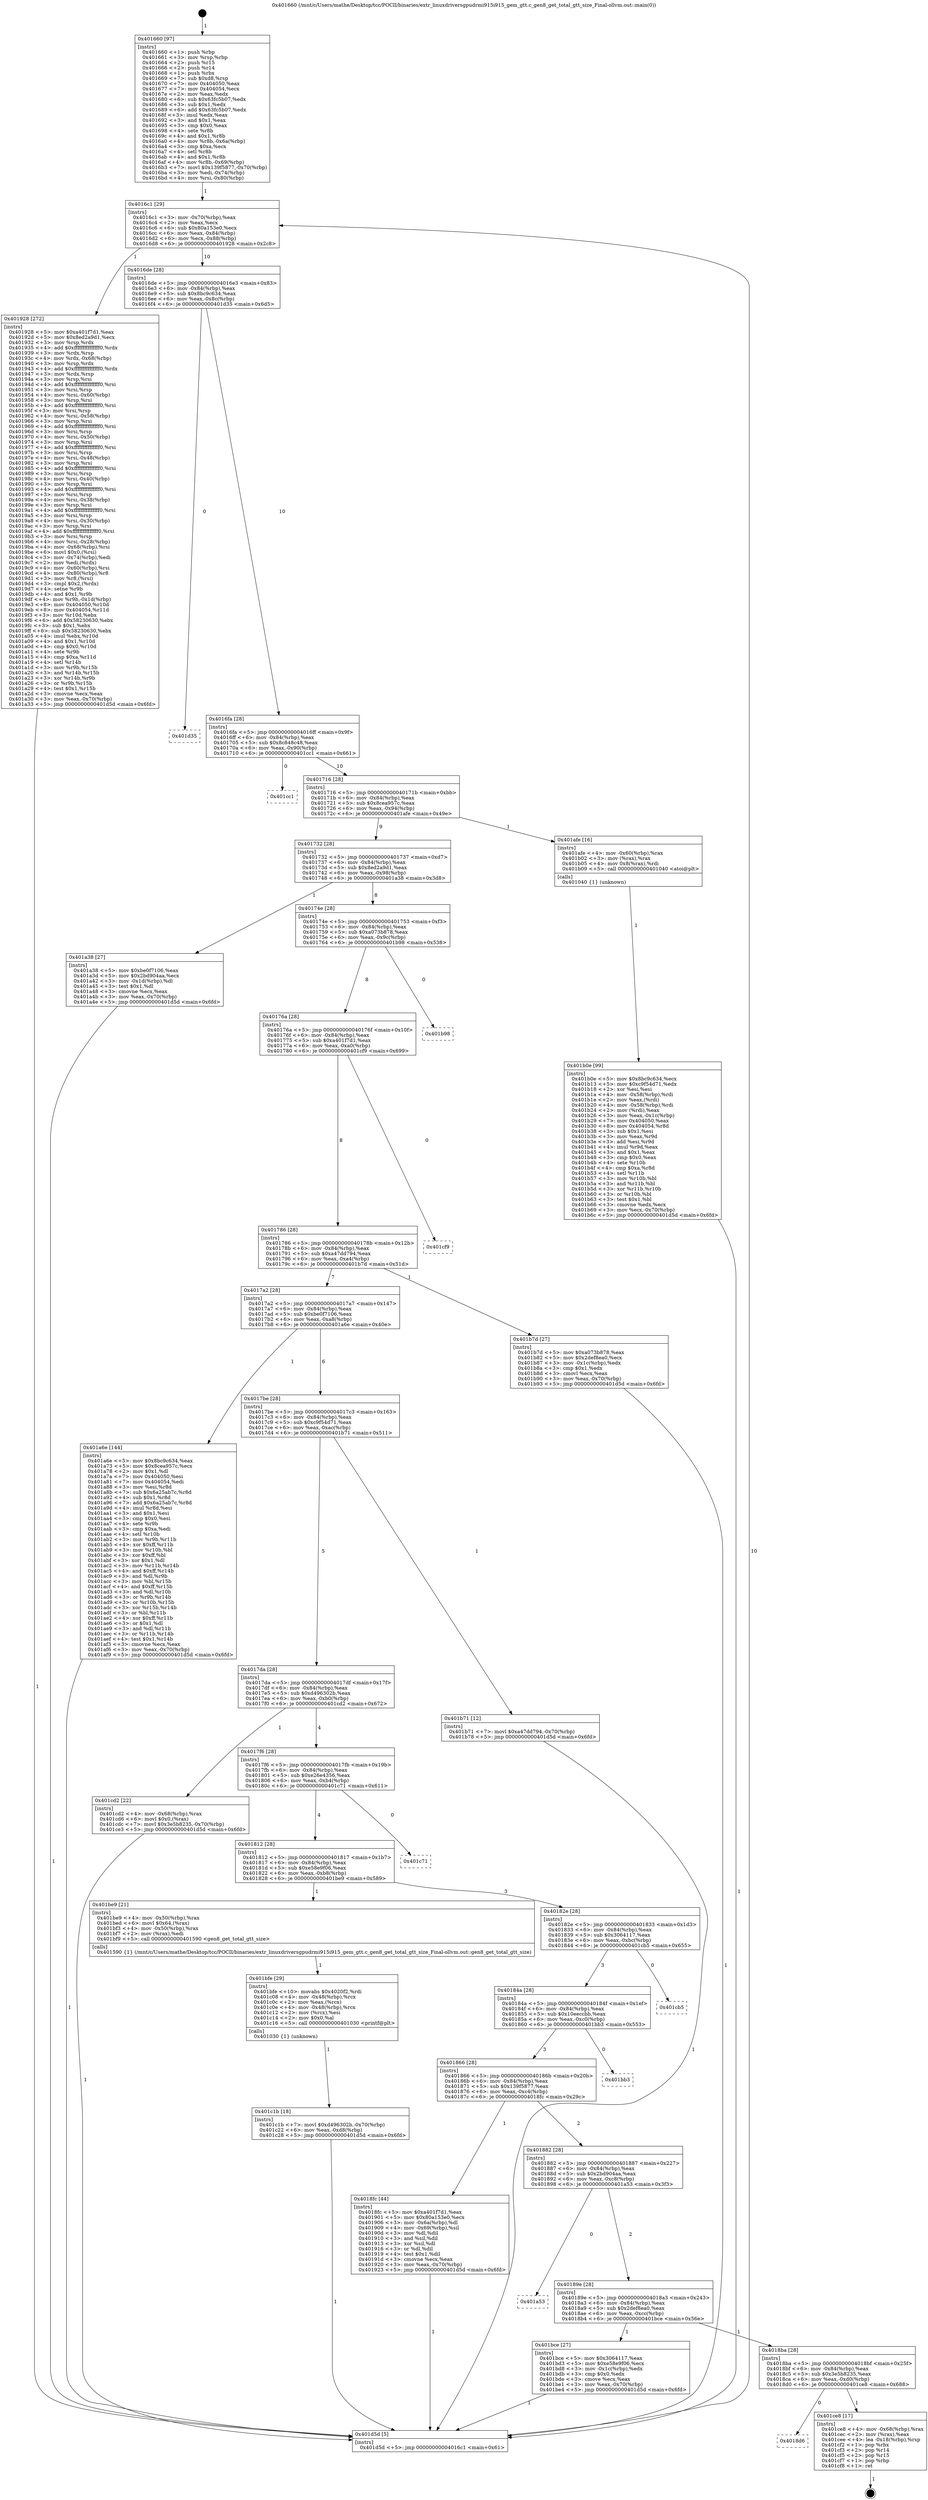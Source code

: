 digraph "0x401660" {
  label = "0x401660 (/mnt/c/Users/mathe/Desktop/tcc/POCII/binaries/extr_linuxdriversgpudrmi915i915_gem_gtt.c_gen8_get_total_gtt_size_Final-ollvm.out::main(0))"
  labelloc = "t"
  node[shape=record]

  Entry [label="",width=0.3,height=0.3,shape=circle,fillcolor=black,style=filled]
  "0x4016c1" [label="{
     0x4016c1 [29]\l
     | [instrs]\l
     &nbsp;&nbsp;0x4016c1 \<+3\>: mov -0x70(%rbp),%eax\l
     &nbsp;&nbsp;0x4016c4 \<+2\>: mov %eax,%ecx\l
     &nbsp;&nbsp;0x4016c6 \<+6\>: sub $0x80a153e0,%ecx\l
     &nbsp;&nbsp;0x4016cc \<+6\>: mov %eax,-0x84(%rbp)\l
     &nbsp;&nbsp;0x4016d2 \<+6\>: mov %ecx,-0x88(%rbp)\l
     &nbsp;&nbsp;0x4016d8 \<+6\>: je 0000000000401928 \<main+0x2c8\>\l
  }"]
  "0x401928" [label="{
     0x401928 [272]\l
     | [instrs]\l
     &nbsp;&nbsp;0x401928 \<+5\>: mov $0xa401f7d1,%eax\l
     &nbsp;&nbsp;0x40192d \<+5\>: mov $0x8ed2a9d1,%ecx\l
     &nbsp;&nbsp;0x401932 \<+3\>: mov %rsp,%rdx\l
     &nbsp;&nbsp;0x401935 \<+4\>: add $0xfffffffffffffff0,%rdx\l
     &nbsp;&nbsp;0x401939 \<+3\>: mov %rdx,%rsp\l
     &nbsp;&nbsp;0x40193c \<+4\>: mov %rdx,-0x68(%rbp)\l
     &nbsp;&nbsp;0x401940 \<+3\>: mov %rsp,%rdx\l
     &nbsp;&nbsp;0x401943 \<+4\>: add $0xfffffffffffffff0,%rdx\l
     &nbsp;&nbsp;0x401947 \<+3\>: mov %rdx,%rsp\l
     &nbsp;&nbsp;0x40194a \<+3\>: mov %rsp,%rsi\l
     &nbsp;&nbsp;0x40194d \<+4\>: add $0xfffffffffffffff0,%rsi\l
     &nbsp;&nbsp;0x401951 \<+3\>: mov %rsi,%rsp\l
     &nbsp;&nbsp;0x401954 \<+4\>: mov %rsi,-0x60(%rbp)\l
     &nbsp;&nbsp;0x401958 \<+3\>: mov %rsp,%rsi\l
     &nbsp;&nbsp;0x40195b \<+4\>: add $0xfffffffffffffff0,%rsi\l
     &nbsp;&nbsp;0x40195f \<+3\>: mov %rsi,%rsp\l
     &nbsp;&nbsp;0x401962 \<+4\>: mov %rsi,-0x58(%rbp)\l
     &nbsp;&nbsp;0x401966 \<+3\>: mov %rsp,%rsi\l
     &nbsp;&nbsp;0x401969 \<+4\>: add $0xfffffffffffffff0,%rsi\l
     &nbsp;&nbsp;0x40196d \<+3\>: mov %rsi,%rsp\l
     &nbsp;&nbsp;0x401970 \<+4\>: mov %rsi,-0x50(%rbp)\l
     &nbsp;&nbsp;0x401974 \<+3\>: mov %rsp,%rsi\l
     &nbsp;&nbsp;0x401977 \<+4\>: add $0xfffffffffffffff0,%rsi\l
     &nbsp;&nbsp;0x40197b \<+3\>: mov %rsi,%rsp\l
     &nbsp;&nbsp;0x40197e \<+4\>: mov %rsi,-0x48(%rbp)\l
     &nbsp;&nbsp;0x401982 \<+3\>: mov %rsp,%rsi\l
     &nbsp;&nbsp;0x401985 \<+4\>: add $0xfffffffffffffff0,%rsi\l
     &nbsp;&nbsp;0x401989 \<+3\>: mov %rsi,%rsp\l
     &nbsp;&nbsp;0x40198c \<+4\>: mov %rsi,-0x40(%rbp)\l
     &nbsp;&nbsp;0x401990 \<+3\>: mov %rsp,%rsi\l
     &nbsp;&nbsp;0x401993 \<+4\>: add $0xfffffffffffffff0,%rsi\l
     &nbsp;&nbsp;0x401997 \<+3\>: mov %rsi,%rsp\l
     &nbsp;&nbsp;0x40199a \<+4\>: mov %rsi,-0x38(%rbp)\l
     &nbsp;&nbsp;0x40199e \<+3\>: mov %rsp,%rsi\l
     &nbsp;&nbsp;0x4019a1 \<+4\>: add $0xfffffffffffffff0,%rsi\l
     &nbsp;&nbsp;0x4019a5 \<+3\>: mov %rsi,%rsp\l
     &nbsp;&nbsp;0x4019a8 \<+4\>: mov %rsi,-0x30(%rbp)\l
     &nbsp;&nbsp;0x4019ac \<+3\>: mov %rsp,%rsi\l
     &nbsp;&nbsp;0x4019af \<+4\>: add $0xfffffffffffffff0,%rsi\l
     &nbsp;&nbsp;0x4019b3 \<+3\>: mov %rsi,%rsp\l
     &nbsp;&nbsp;0x4019b6 \<+4\>: mov %rsi,-0x28(%rbp)\l
     &nbsp;&nbsp;0x4019ba \<+4\>: mov -0x68(%rbp),%rsi\l
     &nbsp;&nbsp;0x4019be \<+6\>: movl $0x0,(%rsi)\l
     &nbsp;&nbsp;0x4019c4 \<+3\>: mov -0x74(%rbp),%edi\l
     &nbsp;&nbsp;0x4019c7 \<+2\>: mov %edi,(%rdx)\l
     &nbsp;&nbsp;0x4019c9 \<+4\>: mov -0x60(%rbp),%rsi\l
     &nbsp;&nbsp;0x4019cd \<+4\>: mov -0x80(%rbp),%r8\l
     &nbsp;&nbsp;0x4019d1 \<+3\>: mov %r8,(%rsi)\l
     &nbsp;&nbsp;0x4019d4 \<+3\>: cmpl $0x2,(%rdx)\l
     &nbsp;&nbsp;0x4019d7 \<+4\>: setne %r9b\l
     &nbsp;&nbsp;0x4019db \<+4\>: and $0x1,%r9b\l
     &nbsp;&nbsp;0x4019df \<+4\>: mov %r9b,-0x1d(%rbp)\l
     &nbsp;&nbsp;0x4019e3 \<+8\>: mov 0x404050,%r10d\l
     &nbsp;&nbsp;0x4019eb \<+8\>: mov 0x404054,%r11d\l
     &nbsp;&nbsp;0x4019f3 \<+3\>: mov %r10d,%ebx\l
     &nbsp;&nbsp;0x4019f6 \<+6\>: add $0x58230630,%ebx\l
     &nbsp;&nbsp;0x4019fc \<+3\>: sub $0x1,%ebx\l
     &nbsp;&nbsp;0x4019ff \<+6\>: sub $0x58230630,%ebx\l
     &nbsp;&nbsp;0x401a05 \<+4\>: imul %ebx,%r10d\l
     &nbsp;&nbsp;0x401a09 \<+4\>: and $0x1,%r10d\l
     &nbsp;&nbsp;0x401a0d \<+4\>: cmp $0x0,%r10d\l
     &nbsp;&nbsp;0x401a11 \<+4\>: sete %r9b\l
     &nbsp;&nbsp;0x401a15 \<+4\>: cmp $0xa,%r11d\l
     &nbsp;&nbsp;0x401a19 \<+4\>: setl %r14b\l
     &nbsp;&nbsp;0x401a1d \<+3\>: mov %r9b,%r15b\l
     &nbsp;&nbsp;0x401a20 \<+3\>: and %r14b,%r15b\l
     &nbsp;&nbsp;0x401a23 \<+3\>: xor %r14b,%r9b\l
     &nbsp;&nbsp;0x401a26 \<+3\>: or %r9b,%r15b\l
     &nbsp;&nbsp;0x401a29 \<+4\>: test $0x1,%r15b\l
     &nbsp;&nbsp;0x401a2d \<+3\>: cmovne %ecx,%eax\l
     &nbsp;&nbsp;0x401a30 \<+3\>: mov %eax,-0x70(%rbp)\l
     &nbsp;&nbsp;0x401a33 \<+5\>: jmp 0000000000401d5d \<main+0x6fd\>\l
  }"]
  "0x4016de" [label="{
     0x4016de [28]\l
     | [instrs]\l
     &nbsp;&nbsp;0x4016de \<+5\>: jmp 00000000004016e3 \<main+0x83\>\l
     &nbsp;&nbsp;0x4016e3 \<+6\>: mov -0x84(%rbp),%eax\l
     &nbsp;&nbsp;0x4016e9 \<+5\>: sub $0x8bc9c634,%eax\l
     &nbsp;&nbsp;0x4016ee \<+6\>: mov %eax,-0x8c(%rbp)\l
     &nbsp;&nbsp;0x4016f4 \<+6\>: je 0000000000401d35 \<main+0x6d5\>\l
  }"]
  Exit [label="",width=0.3,height=0.3,shape=circle,fillcolor=black,style=filled,peripheries=2]
  "0x401d35" [label="{
     0x401d35\l
  }", style=dashed]
  "0x4016fa" [label="{
     0x4016fa [28]\l
     | [instrs]\l
     &nbsp;&nbsp;0x4016fa \<+5\>: jmp 00000000004016ff \<main+0x9f\>\l
     &nbsp;&nbsp;0x4016ff \<+6\>: mov -0x84(%rbp),%eax\l
     &nbsp;&nbsp;0x401705 \<+5\>: sub $0x8c848c48,%eax\l
     &nbsp;&nbsp;0x40170a \<+6\>: mov %eax,-0x90(%rbp)\l
     &nbsp;&nbsp;0x401710 \<+6\>: je 0000000000401cc1 \<main+0x661\>\l
  }"]
  "0x4018d6" [label="{
     0x4018d6\l
  }", style=dashed]
  "0x401cc1" [label="{
     0x401cc1\l
  }", style=dashed]
  "0x401716" [label="{
     0x401716 [28]\l
     | [instrs]\l
     &nbsp;&nbsp;0x401716 \<+5\>: jmp 000000000040171b \<main+0xbb\>\l
     &nbsp;&nbsp;0x40171b \<+6\>: mov -0x84(%rbp),%eax\l
     &nbsp;&nbsp;0x401721 \<+5\>: sub $0x8cea957c,%eax\l
     &nbsp;&nbsp;0x401726 \<+6\>: mov %eax,-0x94(%rbp)\l
     &nbsp;&nbsp;0x40172c \<+6\>: je 0000000000401afe \<main+0x49e\>\l
  }"]
  "0x401ce8" [label="{
     0x401ce8 [17]\l
     | [instrs]\l
     &nbsp;&nbsp;0x401ce8 \<+4\>: mov -0x68(%rbp),%rax\l
     &nbsp;&nbsp;0x401cec \<+2\>: mov (%rax),%eax\l
     &nbsp;&nbsp;0x401cee \<+4\>: lea -0x18(%rbp),%rsp\l
     &nbsp;&nbsp;0x401cf2 \<+1\>: pop %rbx\l
     &nbsp;&nbsp;0x401cf3 \<+2\>: pop %r14\l
     &nbsp;&nbsp;0x401cf5 \<+2\>: pop %r15\l
     &nbsp;&nbsp;0x401cf7 \<+1\>: pop %rbp\l
     &nbsp;&nbsp;0x401cf8 \<+1\>: ret\l
  }"]
  "0x401afe" [label="{
     0x401afe [16]\l
     | [instrs]\l
     &nbsp;&nbsp;0x401afe \<+4\>: mov -0x60(%rbp),%rax\l
     &nbsp;&nbsp;0x401b02 \<+3\>: mov (%rax),%rax\l
     &nbsp;&nbsp;0x401b05 \<+4\>: mov 0x8(%rax),%rdi\l
     &nbsp;&nbsp;0x401b09 \<+5\>: call 0000000000401040 \<atoi@plt\>\l
     | [calls]\l
     &nbsp;&nbsp;0x401040 \{1\} (unknown)\l
  }"]
  "0x401732" [label="{
     0x401732 [28]\l
     | [instrs]\l
     &nbsp;&nbsp;0x401732 \<+5\>: jmp 0000000000401737 \<main+0xd7\>\l
     &nbsp;&nbsp;0x401737 \<+6\>: mov -0x84(%rbp),%eax\l
     &nbsp;&nbsp;0x40173d \<+5\>: sub $0x8ed2a9d1,%eax\l
     &nbsp;&nbsp;0x401742 \<+6\>: mov %eax,-0x98(%rbp)\l
     &nbsp;&nbsp;0x401748 \<+6\>: je 0000000000401a38 \<main+0x3d8\>\l
  }"]
  "0x401c1b" [label="{
     0x401c1b [18]\l
     | [instrs]\l
     &nbsp;&nbsp;0x401c1b \<+7\>: movl $0xd496302b,-0x70(%rbp)\l
     &nbsp;&nbsp;0x401c22 \<+6\>: mov %eax,-0xd8(%rbp)\l
     &nbsp;&nbsp;0x401c28 \<+5\>: jmp 0000000000401d5d \<main+0x6fd\>\l
  }"]
  "0x401a38" [label="{
     0x401a38 [27]\l
     | [instrs]\l
     &nbsp;&nbsp;0x401a38 \<+5\>: mov $0xbe0f7106,%eax\l
     &nbsp;&nbsp;0x401a3d \<+5\>: mov $0x2bd904aa,%ecx\l
     &nbsp;&nbsp;0x401a42 \<+3\>: mov -0x1d(%rbp),%dl\l
     &nbsp;&nbsp;0x401a45 \<+3\>: test $0x1,%dl\l
     &nbsp;&nbsp;0x401a48 \<+3\>: cmovne %ecx,%eax\l
     &nbsp;&nbsp;0x401a4b \<+3\>: mov %eax,-0x70(%rbp)\l
     &nbsp;&nbsp;0x401a4e \<+5\>: jmp 0000000000401d5d \<main+0x6fd\>\l
  }"]
  "0x40174e" [label="{
     0x40174e [28]\l
     | [instrs]\l
     &nbsp;&nbsp;0x40174e \<+5\>: jmp 0000000000401753 \<main+0xf3\>\l
     &nbsp;&nbsp;0x401753 \<+6\>: mov -0x84(%rbp),%eax\l
     &nbsp;&nbsp;0x401759 \<+5\>: sub $0xa073b878,%eax\l
     &nbsp;&nbsp;0x40175e \<+6\>: mov %eax,-0x9c(%rbp)\l
     &nbsp;&nbsp;0x401764 \<+6\>: je 0000000000401b98 \<main+0x538\>\l
  }"]
  "0x401bfe" [label="{
     0x401bfe [29]\l
     | [instrs]\l
     &nbsp;&nbsp;0x401bfe \<+10\>: movabs $0x4020f2,%rdi\l
     &nbsp;&nbsp;0x401c08 \<+4\>: mov -0x48(%rbp),%rcx\l
     &nbsp;&nbsp;0x401c0c \<+2\>: mov %eax,(%rcx)\l
     &nbsp;&nbsp;0x401c0e \<+4\>: mov -0x48(%rbp),%rcx\l
     &nbsp;&nbsp;0x401c12 \<+2\>: mov (%rcx),%esi\l
     &nbsp;&nbsp;0x401c14 \<+2\>: mov $0x0,%al\l
     &nbsp;&nbsp;0x401c16 \<+5\>: call 0000000000401030 \<printf@plt\>\l
     | [calls]\l
     &nbsp;&nbsp;0x401030 \{1\} (unknown)\l
  }"]
  "0x401b98" [label="{
     0x401b98\l
  }", style=dashed]
  "0x40176a" [label="{
     0x40176a [28]\l
     | [instrs]\l
     &nbsp;&nbsp;0x40176a \<+5\>: jmp 000000000040176f \<main+0x10f\>\l
     &nbsp;&nbsp;0x40176f \<+6\>: mov -0x84(%rbp),%eax\l
     &nbsp;&nbsp;0x401775 \<+5\>: sub $0xa401f7d1,%eax\l
     &nbsp;&nbsp;0x40177a \<+6\>: mov %eax,-0xa0(%rbp)\l
     &nbsp;&nbsp;0x401780 \<+6\>: je 0000000000401cf9 \<main+0x699\>\l
  }"]
  "0x4018ba" [label="{
     0x4018ba [28]\l
     | [instrs]\l
     &nbsp;&nbsp;0x4018ba \<+5\>: jmp 00000000004018bf \<main+0x25f\>\l
     &nbsp;&nbsp;0x4018bf \<+6\>: mov -0x84(%rbp),%eax\l
     &nbsp;&nbsp;0x4018c5 \<+5\>: sub $0x3e5b8235,%eax\l
     &nbsp;&nbsp;0x4018ca \<+6\>: mov %eax,-0xd0(%rbp)\l
     &nbsp;&nbsp;0x4018d0 \<+6\>: je 0000000000401ce8 \<main+0x688\>\l
  }"]
  "0x401cf9" [label="{
     0x401cf9\l
  }", style=dashed]
  "0x401786" [label="{
     0x401786 [28]\l
     | [instrs]\l
     &nbsp;&nbsp;0x401786 \<+5\>: jmp 000000000040178b \<main+0x12b\>\l
     &nbsp;&nbsp;0x40178b \<+6\>: mov -0x84(%rbp),%eax\l
     &nbsp;&nbsp;0x401791 \<+5\>: sub $0xa47dd794,%eax\l
     &nbsp;&nbsp;0x401796 \<+6\>: mov %eax,-0xa4(%rbp)\l
     &nbsp;&nbsp;0x40179c \<+6\>: je 0000000000401b7d \<main+0x51d\>\l
  }"]
  "0x401bce" [label="{
     0x401bce [27]\l
     | [instrs]\l
     &nbsp;&nbsp;0x401bce \<+5\>: mov $0x3064117,%eax\l
     &nbsp;&nbsp;0x401bd3 \<+5\>: mov $0xe58e9f06,%ecx\l
     &nbsp;&nbsp;0x401bd8 \<+3\>: mov -0x1c(%rbp),%edx\l
     &nbsp;&nbsp;0x401bdb \<+3\>: cmp $0x0,%edx\l
     &nbsp;&nbsp;0x401bde \<+3\>: cmove %ecx,%eax\l
     &nbsp;&nbsp;0x401be1 \<+3\>: mov %eax,-0x70(%rbp)\l
     &nbsp;&nbsp;0x401be4 \<+5\>: jmp 0000000000401d5d \<main+0x6fd\>\l
  }"]
  "0x401b7d" [label="{
     0x401b7d [27]\l
     | [instrs]\l
     &nbsp;&nbsp;0x401b7d \<+5\>: mov $0xa073b878,%eax\l
     &nbsp;&nbsp;0x401b82 \<+5\>: mov $0x2def8ea0,%ecx\l
     &nbsp;&nbsp;0x401b87 \<+3\>: mov -0x1c(%rbp),%edx\l
     &nbsp;&nbsp;0x401b8a \<+3\>: cmp $0x1,%edx\l
     &nbsp;&nbsp;0x401b8d \<+3\>: cmovl %ecx,%eax\l
     &nbsp;&nbsp;0x401b90 \<+3\>: mov %eax,-0x70(%rbp)\l
     &nbsp;&nbsp;0x401b93 \<+5\>: jmp 0000000000401d5d \<main+0x6fd\>\l
  }"]
  "0x4017a2" [label="{
     0x4017a2 [28]\l
     | [instrs]\l
     &nbsp;&nbsp;0x4017a2 \<+5\>: jmp 00000000004017a7 \<main+0x147\>\l
     &nbsp;&nbsp;0x4017a7 \<+6\>: mov -0x84(%rbp),%eax\l
     &nbsp;&nbsp;0x4017ad \<+5\>: sub $0xbe0f7106,%eax\l
     &nbsp;&nbsp;0x4017b2 \<+6\>: mov %eax,-0xa8(%rbp)\l
     &nbsp;&nbsp;0x4017b8 \<+6\>: je 0000000000401a6e \<main+0x40e\>\l
  }"]
  "0x40189e" [label="{
     0x40189e [28]\l
     | [instrs]\l
     &nbsp;&nbsp;0x40189e \<+5\>: jmp 00000000004018a3 \<main+0x243\>\l
     &nbsp;&nbsp;0x4018a3 \<+6\>: mov -0x84(%rbp),%eax\l
     &nbsp;&nbsp;0x4018a9 \<+5\>: sub $0x2def8ea0,%eax\l
     &nbsp;&nbsp;0x4018ae \<+6\>: mov %eax,-0xcc(%rbp)\l
     &nbsp;&nbsp;0x4018b4 \<+6\>: je 0000000000401bce \<main+0x56e\>\l
  }"]
  "0x401a6e" [label="{
     0x401a6e [144]\l
     | [instrs]\l
     &nbsp;&nbsp;0x401a6e \<+5\>: mov $0x8bc9c634,%eax\l
     &nbsp;&nbsp;0x401a73 \<+5\>: mov $0x8cea957c,%ecx\l
     &nbsp;&nbsp;0x401a78 \<+2\>: mov $0x1,%dl\l
     &nbsp;&nbsp;0x401a7a \<+7\>: mov 0x404050,%esi\l
     &nbsp;&nbsp;0x401a81 \<+7\>: mov 0x404054,%edi\l
     &nbsp;&nbsp;0x401a88 \<+3\>: mov %esi,%r8d\l
     &nbsp;&nbsp;0x401a8b \<+7\>: sub $0x6a25ab7c,%r8d\l
     &nbsp;&nbsp;0x401a92 \<+4\>: sub $0x1,%r8d\l
     &nbsp;&nbsp;0x401a96 \<+7\>: add $0x6a25ab7c,%r8d\l
     &nbsp;&nbsp;0x401a9d \<+4\>: imul %r8d,%esi\l
     &nbsp;&nbsp;0x401aa1 \<+3\>: and $0x1,%esi\l
     &nbsp;&nbsp;0x401aa4 \<+3\>: cmp $0x0,%esi\l
     &nbsp;&nbsp;0x401aa7 \<+4\>: sete %r9b\l
     &nbsp;&nbsp;0x401aab \<+3\>: cmp $0xa,%edi\l
     &nbsp;&nbsp;0x401aae \<+4\>: setl %r10b\l
     &nbsp;&nbsp;0x401ab2 \<+3\>: mov %r9b,%r11b\l
     &nbsp;&nbsp;0x401ab5 \<+4\>: xor $0xff,%r11b\l
     &nbsp;&nbsp;0x401ab9 \<+3\>: mov %r10b,%bl\l
     &nbsp;&nbsp;0x401abc \<+3\>: xor $0xff,%bl\l
     &nbsp;&nbsp;0x401abf \<+3\>: xor $0x1,%dl\l
     &nbsp;&nbsp;0x401ac2 \<+3\>: mov %r11b,%r14b\l
     &nbsp;&nbsp;0x401ac5 \<+4\>: and $0xff,%r14b\l
     &nbsp;&nbsp;0x401ac9 \<+3\>: and %dl,%r9b\l
     &nbsp;&nbsp;0x401acc \<+3\>: mov %bl,%r15b\l
     &nbsp;&nbsp;0x401acf \<+4\>: and $0xff,%r15b\l
     &nbsp;&nbsp;0x401ad3 \<+3\>: and %dl,%r10b\l
     &nbsp;&nbsp;0x401ad6 \<+3\>: or %r9b,%r14b\l
     &nbsp;&nbsp;0x401ad9 \<+3\>: or %r10b,%r15b\l
     &nbsp;&nbsp;0x401adc \<+3\>: xor %r15b,%r14b\l
     &nbsp;&nbsp;0x401adf \<+3\>: or %bl,%r11b\l
     &nbsp;&nbsp;0x401ae2 \<+4\>: xor $0xff,%r11b\l
     &nbsp;&nbsp;0x401ae6 \<+3\>: or $0x1,%dl\l
     &nbsp;&nbsp;0x401ae9 \<+3\>: and %dl,%r11b\l
     &nbsp;&nbsp;0x401aec \<+3\>: or %r11b,%r14b\l
     &nbsp;&nbsp;0x401aef \<+4\>: test $0x1,%r14b\l
     &nbsp;&nbsp;0x401af3 \<+3\>: cmovne %ecx,%eax\l
     &nbsp;&nbsp;0x401af6 \<+3\>: mov %eax,-0x70(%rbp)\l
     &nbsp;&nbsp;0x401af9 \<+5\>: jmp 0000000000401d5d \<main+0x6fd\>\l
  }"]
  "0x4017be" [label="{
     0x4017be [28]\l
     | [instrs]\l
     &nbsp;&nbsp;0x4017be \<+5\>: jmp 00000000004017c3 \<main+0x163\>\l
     &nbsp;&nbsp;0x4017c3 \<+6\>: mov -0x84(%rbp),%eax\l
     &nbsp;&nbsp;0x4017c9 \<+5\>: sub $0xc9f54d71,%eax\l
     &nbsp;&nbsp;0x4017ce \<+6\>: mov %eax,-0xac(%rbp)\l
     &nbsp;&nbsp;0x4017d4 \<+6\>: je 0000000000401b71 \<main+0x511\>\l
  }"]
  "0x401a53" [label="{
     0x401a53\l
  }", style=dashed]
  "0x401b71" [label="{
     0x401b71 [12]\l
     | [instrs]\l
     &nbsp;&nbsp;0x401b71 \<+7\>: movl $0xa47dd794,-0x70(%rbp)\l
     &nbsp;&nbsp;0x401b78 \<+5\>: jmp 0000000000401d5d \<main+0x6fd\>\l
  }"]
  "0x4017da" [label="{
     0x4017da [28]\l
     | [instrs]\l
     &nbsp;&nbsp;0x4017da \<+5\>: jmp 00000000004017df \<main+0x17f\>\l
     &nbsp;&nbsp;0x4017df \<+6\>: mov -0x84(%rbp),%eax\l
     &nbsp;&nbsp;0x4017e5 \<+5\>: sub $0xd496302b,%eax\l
     &nbsp;&nbsp;0x4017ea \<+6\>: mov %eax,-0xb0(%rbp)\l
     &nbsp;&nbsp;0x4017f0 \<+6\>: je 0000000000401cd2 \<main+0x672\>\l
  }"]
  "0x401b0e" [label="{
     0x401b0e [99]\l
     | [instrs]\l
     &nbsp;&nbsp;0x401b0e \<+5\>: mov $0x8bc9c634,%ecx\l
     &nbsp;&nbsp;0x401b13 \<+5\>: mov $0xc9f54d71,%edx\l
     &nbsp;&nbsp;0x401b18 \<+2\>: xor %esi,%esi\l
     &nbsp;&nbsp;0x401b1a \<+4\>: mov -0x58(%rbp),%rdi\l
     &nbsp;&nbsp;0x401b1e \<+2\>: mov %eax,(%rdi)\l
     &nbsp;&nbsp;0x401b20 \<+4\>: mov -0x58(%rbp),%rdi\l
     &nbsp;&nbsp;0x401b24 \<+2\>: mov (%rdi),%eax\l
     &nbsp;&nbsp;0x401b26 \<+3\>: mov %eax,-0x1c(%rbp)\l
     &nbsp;&nbsp;0x401b29 \<+7\>: mov 0x404050,%eax\l
     &nbsp;&nbsp;0x401b30 \<+8\>: mov 0x404054,%r8d\l
     &nbsp;&nbsp;0x401b38 \<+3\>: sub $0x1,%esi\l
     &nbsp;&nbsp;0x401b3b \<+3\>: mov %eax,%r9d\l
     &nbsp;&nbsp;0x401b3e \<+3\>: add %esi,%r9d\l
     &nbsp;&nbsp;0x401b41 \<+4\>: imul %r9d,%eax\l
     &nbsp;&nbsp;0x401b45 \<+3\>: and $0x1,%eax\l
     &nbsp;&nbsp;0x401b48 \<+3\>: cmp $0x0,%eax\l
     &nbsp;&nbsp;0x401b4b \<+4\>: sete %r10b\l
     &nbsp;&nbsp;0x401b4f \<+4\>: cmp $0xa,%r8d\l
     &nbsp;&nbsp;0x401b53 \<+4\>: setl %r11b\l
     &nbsp;&nbsp;0x401b57 \<+3\>: mov %r10b,%bl\l
     &nbsp;&nbsp;0x401b5a \<+3\>: and %r11b,%bl\l
     &nbsp;&nbsp;0x401b5d \<+3\>: xor %r11b,%r10b\l
     &nbsp;&nbsp;0x401b60 \<+3\>: or %r10b,%bl\l
     &nbsp;&nbsp;0x401b63 \<+3\>: test $0x1,%bl\l
     &nbsp;&nbsp;0x401b66 \<+3\>: cmovne %edx,%ecx\l
     &nbsp;&nbsp;0x401b69 \<+3\>: mov %ecx,-0x70(%rbp)\l
     &nbsp;&nbsp;0x401b6c \<+5\>: jmp 0000000000401d5d \<main+0x6fd\>\l
  }"]
  "0x401cd2" [label="{
     0x401cd2 [22]\l
     | [instrs]\l
     &nbsp;&nbsp;0x401cd2 \<+4\>: mov -0x68(%rbp),%rax\l
     &nbsp;&nbsp;0x401cd6 \<+6\>: movl $0x0,(%rax)\l
     &nbsp;&nbsp;0x401cdc \<+7\>: movl $0x3e5b8235,-0x70(%rbp)\l
     &nbsp;&nbsp;0x401ce3 \<+5\>: jmp 0000000000401d5d \<main+0x6fd\>\l
  }"]
  "0x4017f6" [label="{
     0x4017f6 [28]\l
     | [instrs]\l
     &nbsp;&nbsp;0x4017f6 \<+5\>: jmp 00000000004017fb \<main+0x19b\>\l
     &nbsp;&nbsp;0x4017fb \<+6\>: mov -0x84(%rbp),%eax\l
     &nbsp;&nbsp;0x401801 \<+5\>: sub $0xe26e4356,%eax\l
     &nbsp;&nbsp;0x401806 \<+6\>: mov %eax,-0xb4(%rbp)\l
     &nbsp;&nbsp;0x40180c \<+6\>: je 0000000000401c71 \<main+0x611\>\l
  }"]
  "0x401660" [label="{
     0x401660 [97]\l
     | [instrs]\l
     &nbsp;&nbsp;0x401660 \<+1\>: push %rbp\l
     &nbsp;&nbsp;0x401661 \<+3\>: mov %rsp,%rbp\l
     &nbsp;&nbsp;0x401664 \<+2\>: push %r15\l
     &nbsp;&nbsp;0x401666 \<+2\>: push %r14\l
     &nbsp;&nbsp;0x401668 \<+1\>: push %rbx\l
     &nbsp;&nbsp;0x401669 \<+7\>: sub $0xd8,%rsp\l
     &nbsp;&nbsp;0x401670 \<+7\>: mov 0x404050,%eax\l
     &nbsp;&nbsp;0x401677 \<+7\>: mov 0x404054,%ecx\l
     &nbsp;&nbsp;0x40167e \<+2\>: mov %eax,%edx\l
     &nbsp;&nbsp;0x401680 \<+6\>: sub $0x63fc5b07,%edx\l
     &nbsp;&nbsp;0x401686 \<+3\>: sub $0x1,%edx\l
     &nbsp;&nbsp;0x401689 \<+6\>: add $0x63fc5b07,%edx\l
     &nbsp;&nbsp;0x40168f \<+3\>: imul %edx,%eax\l
     &nbsp;&nbsp;0x401692 \<+3\>: and $0x1,%eax\l
     &nbsp;&nbsp;0x401695 \<+3\>: cmp $0x0,%eax\l
     &nbsp;&nbsp;0x401698 \<+4\>: sete %r8b\l
     &nbsp;&nbsp;0x40169c \<+4\>: and $0x1,%r8b\l
     &nbsp;&nbsp;0x4016a0 \<+4\>: mov %r8b,-0x6a(%rbp)\l
     &nbsp;&nbsp;0x4016a4 \<+3\>: cmp $0xa,%ecx\l
     &nbsp;&nbsp;0x4016a7 \<+4\>: setl %r8b\l
     &nbsp;&nbsp;0x4016ab \<+4\>: and $0x1,%r8b\l
     &nbsp;&nbsp;0x4016af \<+4\>: mov %r8b,-0x69(%rbp)\l
     &nbsp;&nbsp;0x4016b3 \<+7\>: movl $0x139f5877,-0x70(%rbp)\l
     &nbsp;&nbsp;0x4016ba \<+3\>: mov %edi,-0x74(%rbp)\l
     &nbsp;&nbsp;0x4016bd \<+4\>: mov %rsi,-0x80(%rbp)\l
  }"]
  "0x401c71" [label="{
     0x401c71\l
  }", style=dashed]
  "0x401812" [label="{
     0x401812 [28]\l
     | [instrs]\l
     &nbsp;&nbsp;0x401812 \<+5\>: jmp 0000000000401817 \<main+0x1b7\>\l
     &nbsp;&nbsp;0x401817 \<+6\>: mov -0x84(%rbp),%eax\l
     &nbsp;&nbsp;0x40181d \<+5\>: sub $0xe58e9f06,%eax\l
     &nbsp;&nbsp;0x401822 \<+6\>: mov %eax,-0xb8(%rbp)\l
     &nbsp;&nbsp;0x401828 \<+6\>: je 0000000000401be9 \<main+0x589\>\l
  }"]
  "0x401d5d" [label="{
     0x401d5d [5]\l
     | [instrs]\l
     &nbsp;&nbsp;0x401d5d \<+5\>: jmp 00000000004016c1 \<main+0x61\>\l
  }"]
  "0x401be9" [label="{
     0x401be9 [21]\l
     | [instrs]\l
     &nbsp;&nbsp;0x401be9 \<+4\>: mov -0x50(%rbp),%rax\l
     &nbsp;&nbsp;0x401bed \<+6\>: movl $0x64,(%rax)\l
     &nbsp;&nbsp;0x401bf3 \<+4\>: mov -0x50(%rbp),%rax\l
     &nbsp;&nbsp;0x401bf7 \<+2\>: mov (%rax),%edi\l
     &nbsp;&nbsp;0x401bf9 \<+5\>: call 0000000000401590 \<gen8_get_total_gtt_size\>\l
     | [calls]\l
     &nbsp;&nbsp;0x401590 \{1\} (/mnt/c/Users/mathe/Desktop/tcc/POCII/binaries/extr_linuxdriversgpudrmi915i915_gem_gtt.c_gen8_get_total_gtt_size_Final-ollvm.out::gen8_get_total_gtt_size)\l
  }"]
  "0x40182e" [label="{
     0x40182e [28]\l
     | [instrs]\l
     &nbsp;&nbsp;0x40182e \<+5\>: jmp 0000000000401833 \<main+0x1d3\>\l
     &nbsp;&nbsp;0x401833 \<+6\>: mov -0x84(%rbp),%eax\l
     &nbsp;&nbsp;0x401839 \<+5\>: sub $0x3064117,%eax\l
     &nbsp;&nbsp;0x40183e \<+6\>: mov %eax,-0xbc(%rbp)\l
     &nbsp;&nbsp;0x401844 \<+6\>: je 0000000000401cb5 \<main+0x655\>\l
  }"]
  "0x401882" [label="{
     0x401882 [28]\l
     | [instrs]\l
     &nbsp;&nbsp;0x401882 \<+5\>: jmp 0000000000401887 \<main+0x227\>\l
     &nbsp;&nbsp;0x401887 \<+6\>: mov -0x84(%rbp),%eax\l
     &nbsp;&nbsp;0x40188d \<+5\>: sub $0x2bd904aa,%eax\l
     &nbsp;&nbsp;0x401892 \<+6\>: mov %eax,-0xc8(%rbp)\l
     &nbsp;&nbsp;0x401898 \<+6\>: je 0000000000401a53 \<main+0x3f3\>\l
  }"]
  "0x401cb5" [label="{
     0x401cb5\l
  }", style=dashed]
  "0x40184a" [label="{
     0x40184a [28]\l
     | [instrs]\l
     &nbsp;&nbsp;0x40184a \<+5\>: jmp 000000000040184f \<main+0x1ef\>\l
     &nbsp;&nbsp;0x40184f \<+6\>: mov -0x84(%rbp),%eax\l
     &nbsp;&nbsp;0x401855 \<+5\>: sub $0x10eeccbb,%eax\l
     &nbsp;&nbsp;0x40185a \<+6\>: mov %eax,-0xc0(%rbp)\l
     &nbsp;&nbsp;0x401860 \<+6\>: je 0000000000401bb3 \<main+0x553\>\l
  }"]
  "0x4018fc" [label="{
     0x4018fc [44]\l
     | [instrs]\l
     &nbsp;&nbsp;0x4018fc \<+5\>: mov $0xa401f7d1,%eax\l
     &nbsp;&nbsp;0x401901 \<+5\>: mov $0x80a153e0,%ecx\l
     &nbsp;&nbsp;0x401906 \<+3\>: mov -0x6a(%rbp),%dl\l
     &nbsp;&nbsp;0x401909 \<+4\>: mov -0x69(%rbp),%sil\l
     &nbsp;&nbsp;0x40190d \<+3\>: mov %dl,%dil\l
     &nbsp;&nbsp;0x401910 \<+3\>: and %sil,%dil\l
     &nbsp;&nbsp;0x401913 \<+3\>: xor %sil,%dl\l
     &nbsp;&nbsp;0x401916 \<+3\>: or %dl,%dil\l
     &nbsp;&nbsp;0x401919 \<+4\>: test $0x1,%dil\l
     &nbsp;&nbsp;0x40191d \<+3\>: cmovne %ecx,%eax\l
     &nbsp;&nbsp;0x401920 \<+3\>: mov %eax,-0x70(%rbp)\l
     &nbsp;&nbsp;0x401923 \<+5\>: jmp 0000000000401d5d \<main+0x6fd\>\l
  }"]
  "0x401bb3" [label="{
     0x401bb3\l
  }", style=dashed]
  "0x401866" [label="{
     0x401866 [28]\l
     | [instrs]\l
     &nbsp;&nbsp;0x401866 \<+5\>: jmp 000000000040186b \<main+0x20b\>\l
     &nbsp;&nbsp;0x40186b \<+6\>: mov -0x84(%rbp),%eax\l
     &nbsp;&nbsp;0x401871 \<+5\>: sub $0x139f5877,%eax\l
     &nbsp;&nbsp;0x401876 \<+6\>: mov %eax,-0xc4(%rbp)\l
     &nbsp;&nbsp;0x40187c \<+6\>: je 00000000004018fc \<main+0x29c\>\l
  }"]
  Entry -> "0x401660" [label=" 1"]
  "0x4016c1" -> "0x401928" [label=" 1"]
  "0x4016c1" -> "0x4016de" [label=" 10"]
  "0x401ce8" -> Exit [label=" 1"]
  "0x4016de" -> "0x401d35" [label=" 0"]
  "0x4016de" -> "0x4016fa" [label=" 10"]
  "0x4018ba" -> "0x4018d6" [label=" 0"]
  "0x4016fa" -> "0x401cc1" [label=" 0"]
  "0x4016fa" -> "0x401716" [label=" 10"]
  "0x4018ba" -> "0x401ce8" [label=" 1"]
  "0x401716" -> "0x401afe" [label=" 1"]
  "0x401716" -> "0x401732" [label=" 9"]
  "0x401cd2" -> "0x401d5d" [label=" 1"]
  "0x401732" -> "0x401a38" [label=" 1"]
  "0x401732" -> "0x40174e" [label=" 8"]
  "0x401c1b" -> "0x401d5d" [label=" 1"]
  "0x40174e" -> "0x401b98" [label=" 0"]
  "0x40174e" -> "0x40176a" [label=" 8"]
  "0x401bfe" -> "0x401c1b" [label=" 1"]
  "0x40176a" -> "0x401cf9" [label=" 0"]
  "0x40176a" -> "0x401786" [label=" 8"]
  "0x401be9" -> "0x401bfe" [label=" 1"]
  "0x401786" -> "0x401b7d" [label=" 1"]
  "0x401786" -> "0x4017a2" [label=" 7"]
  "0x401bce" -> "0x401d5d" [label=" 1"]
  "0x4017a2" -> "0x401a6e" [label=" 1"]
  "0x4017a2" -> "0x4017be" [label=" 6"]
  "0x40189e" -> "0x401bce" [label=" 1"]
  "0x4017be" -> "0x401b71" [label=" 1"]
  "0x4017be" -> "0x4017da" [label=" 5"]
  "0x40189e" -> "0x4018ba" [label=" 1"]
  "0x4017da" -> "0x401cd2" [label=" 1"]
  "0x4017da" -> "0x4017f6" [label=" 4"]
  "0x401882" -> "0x401a53" [label=" 0"]
  "0x4017f6" -> "0x401c71" [label=" 0"]
  "0x4017f6" -> "0x401812" [label=" 4"]
  "0x401b7d" -> "0x401d5d" [label=" 1"]
  "0x401812" -> "0x401be9" [label=" 1"]
  "0x401812" -> "0x40182e" [label=" 3"]
  "0x401b71" -> "0x401d5d" [label=" 1"]
  "0x40182e" -> "0x401cb5" [label=" 0"]
  "0x40182e" -> "0x40184a" [label=" 3"]
  "0x401b0e" -> "0x401d5d" [label=" 1"]
  "0x40184a" -> "0x401bb3" [label=" 0"]
  "0x40184a" -> "0x401866" [label=" 3"]
  "0x401afe" -> "0x401b0e" [label=" 1"]
  "0x401866" -> "0x4018fc" [label=" 1"]
  "0x401866" -> "0x401882" [label=" 2"]
  "0x4018fc" -> "0x401d5d" [label=" 1"]
  "0x401660" -> "0x4016c1" [label=" 1"]
  "0x401d5d" -> "0x4016c1" [label=" 10"]
  "0x401882" -> "0x40189e" [label=" 2"]
  "0x401928" -> "0x401d5d" [label=" 1"]
  "0x401a38" -> "0x401d5d" [label=" 1"]
  "0x401a6e" -> "0x401d5d" [label=" 1"]
}
